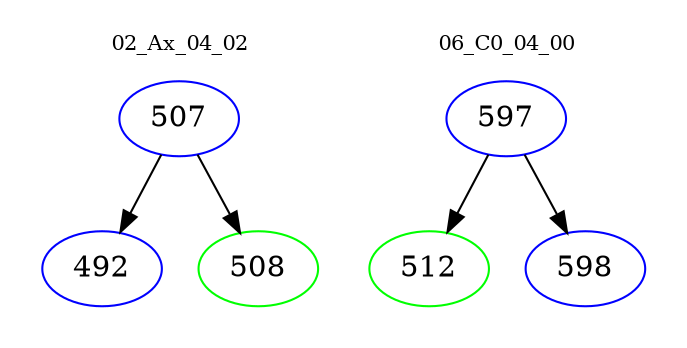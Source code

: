 digraph{
subgraph cluster_0 {
color = white
label = "02_Ax_04_02";
fontsize=10;
T0_507 [label="507", color="blue"]
T0_507 -> T0_492 [color="black"]
T0_492 [label="492", color="blue"]
T0_507 -> T0_508 [color="black"]
T0_508 [label="508", color="green"]
}
subgraph cluster_1 {
color = white
label = "06_C0_04_00";
fontsize=10;
T1_597 [label="597", color="blue"]
T1_597 -> T1_512 [color="black"]
T1_512 [label="512", color="green"]
T1_597 -> T1_598 [color="black"]
T1_598 [label="598", color="blue"]
}
}
